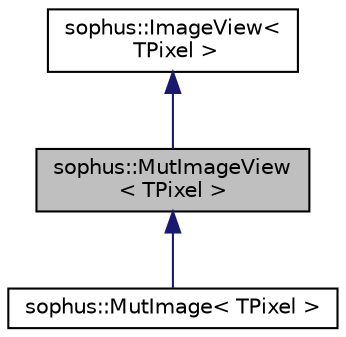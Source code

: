 digraph "sophus::MutImageView&lt; TPixel &gt;"
{
 // LATEX_PDF_SIZE
  edge [fontname="Helvetica",fontsize="10",labelfontname="Helvetica",labelfontsize="10"];
  node [fontname="Helvetica",fontsize="10",shape=record];
  Node1 [label="sophus::MutImageView\l\< TPixel \>",height=0.2,width=0.4,color="black", fillcolor="grey75", style="filled", fontcolor="black",tooltip="View of a mutable image, which does not own the data."];
  Node2 -> Node1 [dir="back",color="midnightblue",fontsize="10",style="solid",fontname="Helvetica"];
  Node2 [label="sophus::ImageView\<\l TPixel \>",height=0.2,width=0.4,color="black", fillcolor="white", style="filled",URL="$structsophus_1_1_image_view.html",tooltip="A view of an (immutable) image, which does not own the data."];
  Node1 -> Node3 [dir="back",color="midnightblue",fontsize="10",style="solid",fontname="Helvetica"];
  Node3 [label="sophus::MutImage\< TPixel \>",height=0.2,width=0.4,color="black", fillcolor="white", style="filled",URL="$classsophus_1_1_mut_image.html",tooltip="A image with write access to pixels and exclusive ownership. There is no copy constr / copy assignmen..."];
}
